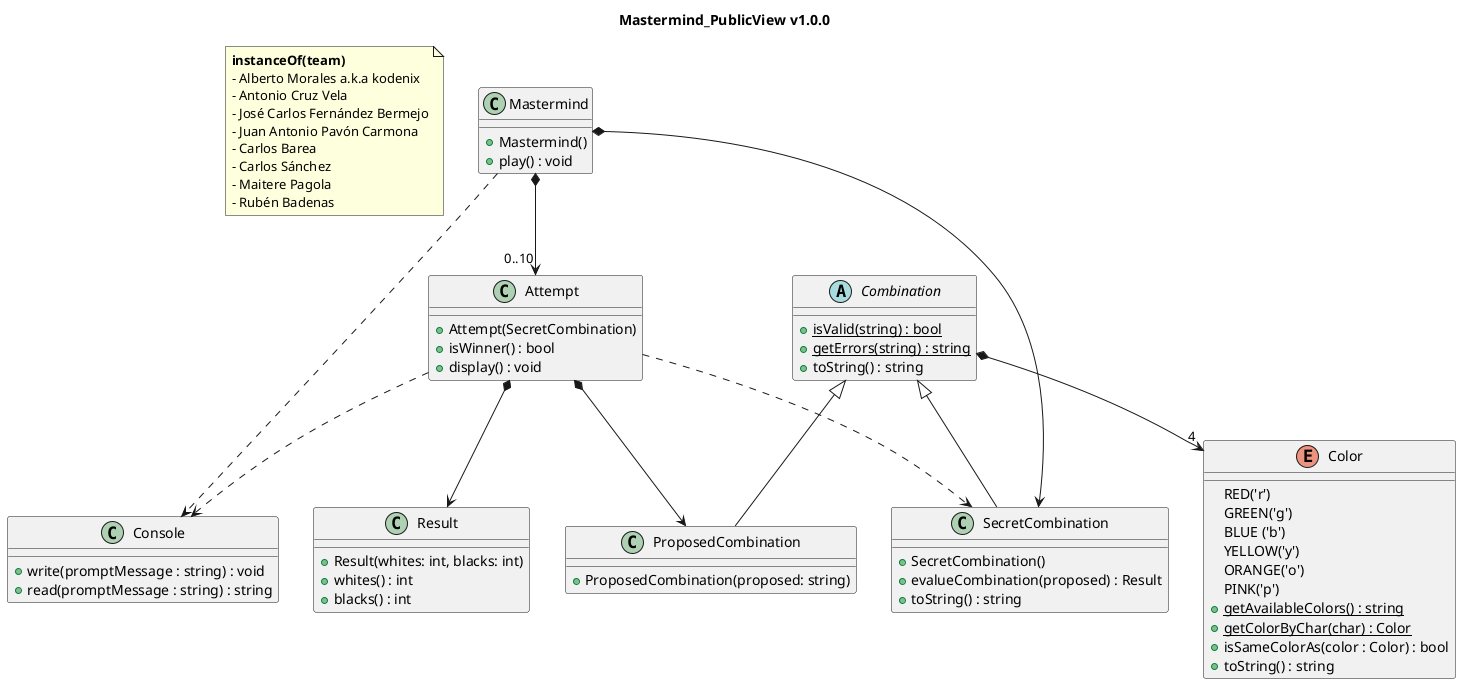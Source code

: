 @startuml Mastermind_PublicView_v1_0_0

title Mastermind_PublicView v1.0.0

note as N1
  <b>instanceOf(team)</b>
  - Alberto Morales a.k.a kodenix
  - Antonio Cruz Vela
  - José Carlos Fernández Bermejo
  - Juan Antonio Pavón Carmona
  - Carlos Barea
  - Carlos Sánchez
  - Maitere Pagola
  - Rubén Badenas
end note


class Mastermind {
    +Mastermind()
    +play() : void
}

class Attempt{
    +Attempt(SecretCombination)
    +isWinner() : bool
    +display() : void
}


class Result{
    +Result(whites: int, blacks: int)
    +whites() : int
    +blacks() : int
}

enum Color{
    RED('r')
    GREEN('g')
    BLUE ('b')
    YELLOW('y')
    ORANGE('o')
    PINK('p')
    +{static} getAvailableColors() : string
    +{static} getColorByChar(char) : Color
    +isSameColorAs(color : Color) : bool
    +toString() : string
}

abstract class Combination{
    +{static} isValid(string) : bool
    +{static} getErrors(string) : string
    +toString() : string
}

class SecretCombination{
    +SecretCombination()
    +evalueCombination(proposed) : Result
    +toString() : string
}

class ProposedCombination{
    +ProposedCombination(proposed: string)
}

class Console{
    +write(promptMessage : string) : void
    +read(promptMessage : string) : string
}



Mastermind *--> SecretCombination
Mastermind *--> "0..10" Attempt

Combination ^-- SecretCombination
Combination ^-- ProposedCombination
Combination *--> "4" Color

Attempt *--> ProposedCombination
Attempt *--> Result
Attempt ..> SecretCombination

Mastermind ..> Console
Attempt ..> Console

@enduml